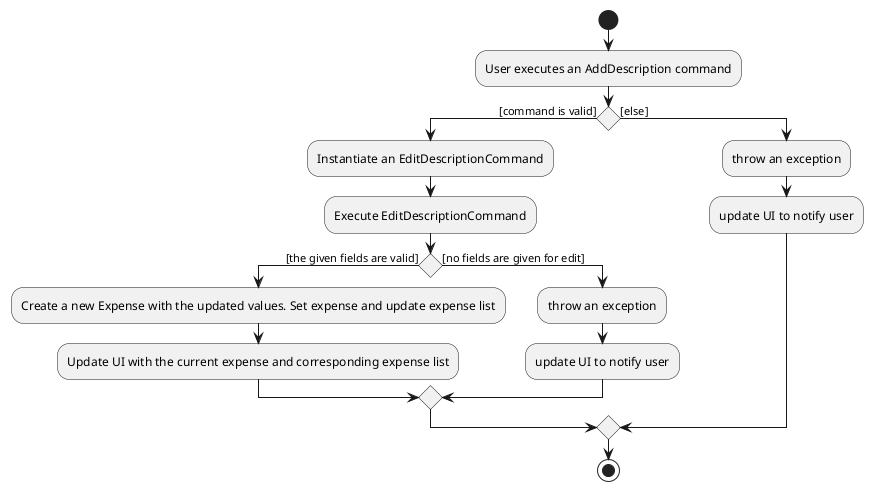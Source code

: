 @startuml
start
:User executes an AddDescription command;

'Since the beta syntax does not support placing the condition outside the
'diamond we place it as the true branch instead.

if () then ([command is valid])
    :Instantiate an EditDescriptionCommand;
    :Execute EditDescriptionCommand;
    if () then ([the given fields are valid])
        :Create a new Expense with the updated values. Set expense and update expense list;
        :Update UI with the current expense and corresponding expense list;
    else ([no fields are given for edit])
        :throw an exception;
        :update UI to notify user;
    endif
else ([else])
    :throw an exception;
    :update UI to notify user;
endif
stop
@enduml
